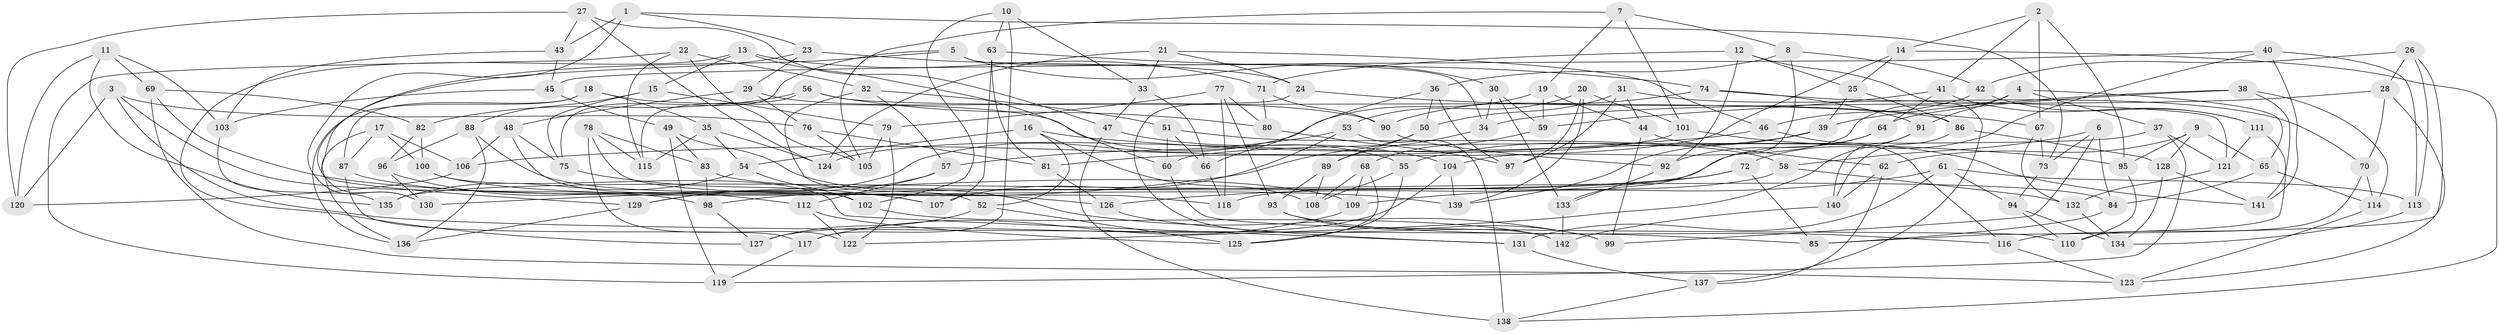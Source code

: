 // Generated by graph-tools (version 1.1) at 2025/16/03/09/25 04:16:19]
// undirected, 142 vertices, 284 edges
graph export_dot {
graph [start="1"]
  node [color=gray90,style=filled];
  1;
  2;
  3;
  4;
  5;
  6;
  7;
  8;
  9;
  10;
  11;
  12;
  13;
  14;
  15;
  16;
  17;
  18;
  19;
  20;
  21;
  22;
  23;
  24;
  25;
  26;
  27;
  28;
  29;
  30;
  31;
  32;
  33;
  34;
  35;
  36;
  37;
  38;
  39;
  40;
  41;
  42;
  43;
  44;
  45;
  46;
  47;
  48;
  49;
  50;
  51;
  52;
  53;
  54;
  55;
  56;
  57;
  58;
  59;
  60;
  61;
  62;
  63;
  64;
  65;
  66;
  67;
  68;
  69;
  70;
  71;
  72;
  73;
  74;
  75;
  76;
  77;
  78;
  79;
  80;
  81;
  82;
  83;
  84;
  85;
  86;
  87;
  88;
  89;
  90;
  91;
  92;
  93;
  94;
  95;
  96;
  97;
  98;
  99;
  100;
  101;
  102;
  103;
  104;
  105;
  106;
  107;
  108;
  109;
  110;
  111;
  112;
  113;
  114;
  115;
  116;
  117;
  118;
  119;
  120;
  121;
  122;
  123;
  124;
  125;
  126;
  127;
  128;
  129;
  130;
  131;
  132;
  133;
  134;
  135;
  136;
  137;
  138;
  139;
  140;
  141;
  142;
  1 -- 73;
  1 -- 23;
  1 -- 43;
  1 -- 130;
  2 -- 95;
  2 -- 67;
  2 -- 41;
  2 -- 14;
  3 -- 85;
  3 -- 120;
  3 -- 76;
  3 -- 98;
  4 -- 65;
  4 -- 91;
  4 -- 37;
  4 -- 104;
  5 -- 34;
  5 -- 30;
  5 -- 75;
  5 -- 130;
  6 -- 58;
  6 -- 99;
  6 -- 84;
  6 -- 73;
  7 -- 19;
  7 -- 105;
  7 -- 8;
  7 -- 101;
  8 -- 133;
  8 -- 42;
  8 -- 36;
  9 -- 62;
  9 -- 65;
  9 -- 128;
  9 -- 95;
  10 -- 63;
  10 -- 102;
  10 -- 117;
  10 -- 33;
  11 -- 120;
  11 -- 135;
  11 -- 103;
  11 -- 69;
  12 -- 137;
  12 -- 92;
  12 -- 71;
  12 -- 25;
  13 -- 71;
  13 -- 15;
  13 -- 127;
  13 -- 60;
  14 -- 81;
  14 -- 138;
  14 -- 25;
  15 -- 79;
  15 -- 88;
  15 -- 75;
  16 -- 52;
  16 -- 108;
  16 -- 95;
  16 -- 54;
  17 -- 100;
  17 -- 87;
  17 -- 136;
  17 -- 106;
  18 -- 55;
  18 -- 87;
  18 -- 35;
  18 -- 136;
  19 -- 59;
  19 -- 44;
  19 -- 129;
  20 -- 53;
  20 -- 97;
  20 -- 139;
  20 -- 101;
  21 -- 124;
  21 -- 33;
  21 -- 24;
  21 -- 46;
  22 -- 115;
  22 -- 105;
  22 -- 119;
  22 -- 32;
  23 -- 129;
  23 -- 29;
  23 -- 24;
  24 -- 67;
  24 -- 142;
  25 -- 39;
  25 -- 86;
  26 -- 113;
  26 -- 85;
  26 -- 28;
  26 -- 42;
  27 -- 47;
  27 -- 120;
  27 -- 124;
  27 -- 43;
  28 -- 123;
  28 -- 70;
  28 -- 34;
  29 -- 76;
  29 -- 90;
  29 -- 48;
  30 -- 133;
  30 -- 34;
  30 -- 59;
  31 -- 50;
  31 -- 97;
  31 -- 70;
  31 -- 44;
  32 -- 57;
  32 -- 51;
  32 -- 52;
  33 -- 66;
  33 -- 47;
  34 -- 89;
  35 -- 115;
  35 -- 54;
  35 -- 124;
  36 -- 97;
  36 -- 50;
  36 -- 66;
  37 -- 60;
  37 -- 121;
  37 -- 119;
  38 -- 39;
  38 -- 141;
  38 -- 114;
  38 -- 64;
  39 -- 55;
  39 -- 139;
  40 -- 113;
  40 -- 141;
  40 -- 45;
  40 -- 72;
  41 -- 59;
  41 -- 64;
  41 -- 111;
  42 -- 111;
  42 -- 46;
  43 -- 103;
  43 -- 45;
  44 -- 99;
  44 -- 62;
  45 -- 49;
  45 -- 103;
  46 -- 106;
  46 -- 116;
  47 -- 104;
  47 -- 138;
  48 -- 75;
  48 -- 102;
  48 -- 106;
  49 -- 83;
  49 -- 119;
  49 -- 99;
  50 -- 89;
  50 -- 130;
  51 -- 66;
  51 -- 60;
  51 -- 58;
  52 -- 125;
  52 -- 127;
  53 -- 107;
  53 -- 57;
  53 -- 138;
  54 -- 102;
  54 -- 135;
  55 -- 108;
  55 -- 125;
  56 -- 80;
  56 -- 82;
  56 -- 115;
  56 -- 86;
  57 -- 129;
  57 -- 112;
  58 -- 118;
  58 -- 132;
  59 -- 68;
  60 -- 110;
  61 -- 94;
  61 -- 113;
  61 -- 109;
  61 -- 131;
  62 -- 137;
  62 -- 140;
  63 -- 81;
  63 -- 74;
  63 -- 107;
  64 -- 92;
  64 -- 135;
  65 -- 114;
  65 -- 84;
  66 -- 118;
  67 -- 73;
  67 -- 132;
  68 -- 109;
  68 -- 125;
  68 -- 108;
  69 -- 139;
  69 -- 82;
  69 -- 123;
  70 -- 114;
  70 -- 110;
  71 -- 80;
  71 -- 90;
  72 -- 85;
  72 -- 98;
  72 -- 126;
  73 -- 94;
  74 -- 121;
  74 -- 91;
  74 -- 90;
  75 -- 107;
  76 -- 105;
  76 -- 81;
  77 -- 93;
  77 -- 80;
  77 -- 118;
  77 -- 79;
  78 -- 118;
  78 -- 122;
  78 -- 83;
  78 -- 115;
  79 -- 105;
  79 -- 122;
  80 -- 97;
  81 -- 126;
  82 -- 96;
  82 -- 100;
  83 -- 98;
  83 -- 84;
  84 -- 85;
  86 -- 140;
  86 -- 128;
  87 -- 109;
  87 -- 117;
  88 -- 96;
  88 -- 107;
  88 -- 136;
  89 -- 93;
  89 -- 108;
  90 -- 92;
  91 -- 140;
  91 -- 122;
  92 -- 133;
  93 -- 99;
  93 -- 116;
  94 -- 134;
  94 -- 110;
  95 -- 110;
  96 -- 112;
  96 -- 130;
  98 -- 127;
  100 -- 131;
  100 -- 126;
  101 -- 124;
  101 -- 141;
  102 -- 142;
  103 -- 135;
  104 -- 127;
  104 -- 139;
  106 -- 120;
  109 -- 117;
  111 -- 121;
  111 -- 116;
  112 -- 125;
  112 -- 122;
  113 -- 134;
  114 -- 123;
  116 -- 123;
  117 -- 119;
  121 -- 132;
  126 -- 131;
  128 -- 134;
  128 -- 141;
  129 -- 136;
  131 -- 137;
  132 -- 134;
  133 -- 142;
  137 -- 138;
  140 -- 142;
}
